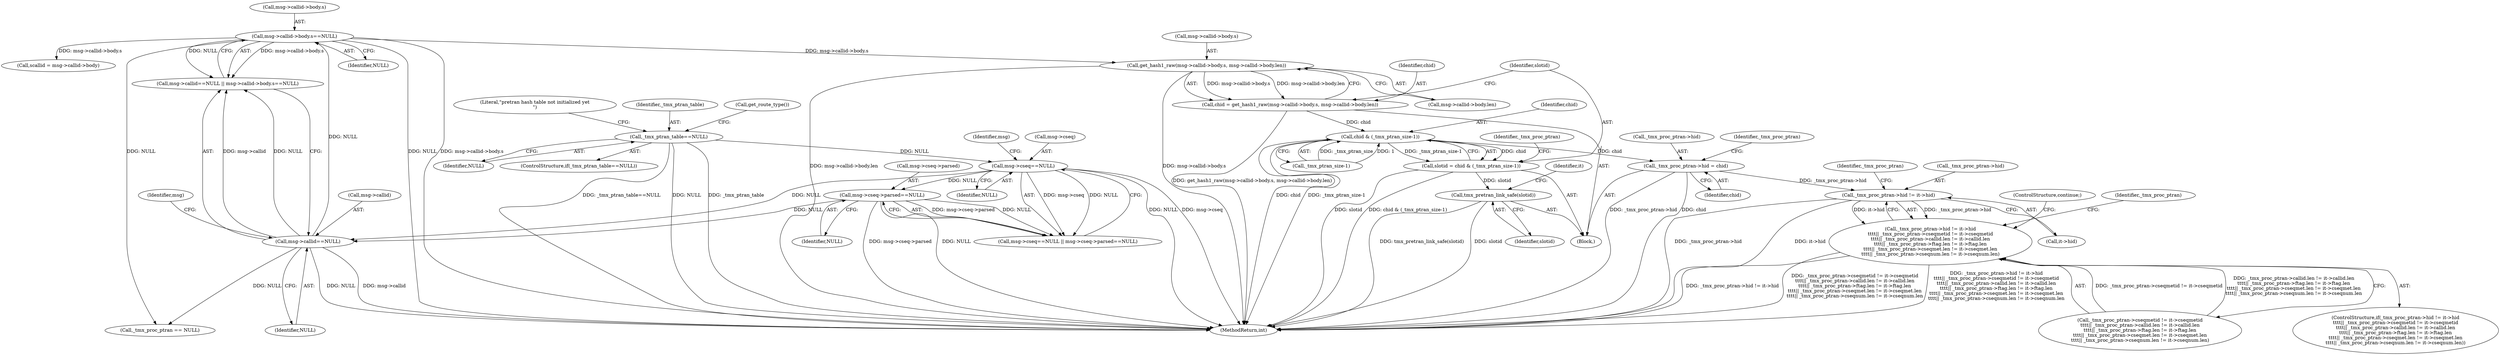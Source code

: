 digraph "0_kamailio_e1d8008a09d9390ebaf698abe8909e10dfec4097@pointer" {
"1000310" [label="(Call,get_hash1_raw(msg->callid->body.s, msg->callid->body.len))"];
"1000249" [label="(Call,msg->callid->body.s==NULL)"];
"1000244" [label="(Call,msg->callid==NULL)"];
"1000172" [label="(Call,msg->cseq==NULL)"];
"1000118" [label="(Call,_tmx_ptran_table==NULL)"];
"1000177" [label="(Call,msg->cseq->parsed==NULL)"];
"1000308" [label="(Call,chid = get_hash1_raw(msg->callid->body.s, msg->callid->body.len))"];
"1000327" [label="(Call,chid & (_tmx_ptran_size-1))"];
"1000325" [label="(Call,slotid = chid & (_tmx_ptran_size-1))"];
"1000769" [label="(Call,tmx_pretran_link_safe(slotid))"];
"1000463" [label="(Call,_tmx_proc_ptran->hid = chid)"];
"1000783" [label="(Call,_tmx_proc_ptran->hid != it->hid)"];
"1000782" [label="(Call,_tmx_proc_ptran->hid != it->hid\n\t\t\t\t|| _tmx_proc_ptran->cseqmetid != it->cseqmetid\n\t\t\t\t|| _tmx_proc_ptran->callid.len != it->callid.len\n\t\t\t\t|| _tmx_proc_ptran->ftag.len != it->ftag.len\n\t\t\t\t|| _tmx_proc_ptran->cseqmet.len != it->cseqmet.len\n\t\t\t\t|| _tmx_proc_ptran->cseqnum.len != it->cseqnum.len)"];
"1000180" [label="(Identifier,msg)"];
"1000325" [label="(Call,slotid = chid & (_tmx_ptran_size-1))"];
"1000271" [label="(Call,scallid = msg->callid->body)"];
"1000845" [label="(ControlStructure,continue;)"];
"1000790" [label="(Call,_tmx_proc_ptran->cseqmetid != it->cseqmetid\n\t\t\t\t|| _tmx_proc_ptran->callid.len != it->callid.len\n\t\t\t\t|| _tmx_proc_ptran->ftag.len != it->ftag.len\n\t\t\t\t|| _tmx_proc_ptran->cseqmet.len != it->cseqmet.len\n\t\t\t\t|| _tmx_proc_ptran->cseqnum.len != it->cseqnum.len)"];
"1000329" [label="(Call,_tmx_ptran_size-1)"];
"1000172" [label="(Call,msg->cseq==NULL)"];
"1000123" [label="(Literal,\"pretran hash table not initialized yet\n\")"];
"1000117" [label="(ControlStructure,if(_tmx_ptran_table==NULL))"];
"1000467" [label="(Identifier,chid)"];
"1000104" [label="(Block,)"];
"1000470" [label="(Identifier,_tmx_proc_ptran)"];
"1000245" [label="(Call,msg->callid)"];
"1000309" [label="(Identifier,chid)"];
"1000178" [label="(Call,msg->cseq->parsed)"];
"1000243" [label="(Call,msg->callid==NULL || msg->callid->body.s==NULL)"];
"1000770" [label="(Identifier,slotid)"];
"1000311" [label="(Call,msg->callid->body.s)"];
"1000773" [label="(Identifier,it)"];
"1000120" [label="(Identifier,NULL)"];
"1000248" [label="(Identifier,NULL)"];
"1001048" [label="(MethodReturn,int)"];
"1000177" [label="(Call,msg->cseq->parsed==NULL)"];
"1000326" [label="(Identifier,slotid)"];
"1000464" [label="(Call,_tmx_proc_ptran->hid)"];
"1000851" [label="(Identifier,_tmx_proc_ptran)"];
"1000787" [label="(Call,it->hid)"];
"1000318" [label="(Call,msg->callid->body.len)"];
"1000310" [label="(Call,get_hash1_raw(msg->callid->body.s, msg->callid->body.len))"];
"1000784" [label="(Call,_tmx_proc_ptran->hid)"];
"1000327" [label="(Call,chid & (_tmx_ptran_size-1))"];
"1000334" [label="(Call,_tmx_proc_ptran == NULL)"];
"1000463" [label="(Call,_tmx_proc_ptran->hid = chid)"];
"1000176" [label="(Identifier,NULL)"];
"1000781" [label="(ControlStructure,if(_tmx_proc_ptran->hid != it->hid\n\t\t\t\t|| _tmx_proc_ptran->cseqmetid != it->cseqmetid\n\t\t\t\t|| _tmx_proc_ptran->callid.len != it->callid.len\n\t\t\t\t|| _tmx_proc_ptran->ftag.len != it->ftag.len\n\t\t\t\t|| _tmx_proc_ptran->cseqmet.len != it->cseqmet.len\n\t\t\t\t|| _tmx_proc_ptran->cseqnum.len != it->cseqnum.len))"];
"1000173" [label="(Call,msg->cseq)"];
"1000244" [label="(Call,msg->callid==NULL)"];
"1000118" [label="(Call,_tmx_ptran_table==NULL)"];
"1000328" [label="(Identifier,chid)"];
"1000253" [label="(Identifier,msg)"];
"1000793" [label="(Identifier,_tmx_proc_ptran)"];
"1000782" [label="(Call,_tmx_proc_ptran->hid != it->hid\n\t\t\t\t|| _tmx_proc_ptran->cseqmetid != it->cseqmetid\n\t\t\t\t|| _tmx_proc_ptran->callid.len != it->callid.len\n\t\t\t\t|| _tmx_proc_ptran->ftag.len != it->ftag.len\n\t\t\t\t|| _tmx_proc_ptran->cseqmet.len != it->cseqmet.len\n\t\t\t\t|| _tmx_proc_ptran->cseqnum.len != it->cseqnum.len)"];
"1000171" [label="(Call,msg->cseq==NULL || msg->cseq->parsed==NULL)"];
"1000119" [label="(Identifier,_tmx_ptran_table)"];
"1000129" [label="(Call,get_route_type())"];
"1000250" [label="(Call,msg->callid->body.s)"];
"1000183" [label="(Identifier,NULL)"];
"1000783" [label="(Call,_tmx_proc_ptran->hid != it->hid)"];
"1000249" [label="(Call,msg->callid->body.s==NULL)"];
"1000257" [label="(Identifier,NULL)"];
"1000308" [label="(Call,chid = get_hash1_raw(msg->callid->body.s, msg->callid->body.len))"];
"1000769" [label="(Call,tmx_pretran_link_safe(slotid))"];
"1000335" [label="(Identifier,_tmx_proc_ptran)"];
"1000310" -> "1000308"  [label="AST: "];
"1000310" -> "1000318"  [label="CFG: "];
"1000311" -> "1000310"  [label="AST: "];
"1000318" -> "1000310"  [label="AST: "];
"1000308" -> "1000310"  [label="CFG: "];
"1000310" -> "1001048"  [label="DDG: msg->callid->body.len"];
"1000310" -> "1001048"  [label="DDG: msg->callid->body.s"];
"1000310" -> "1000308"  [label="DDG: msg->callid->body.s"];
"1000310" -> "1000308"  [label="DDG: msg->callid->body.len"];
"1000249" -> "1000310"  [label="DDG: msg->callid->body.s"];
"1000249" -> "1000243"  [label="AST: "];
"1000249" -> "1000257"  [label="CFG: "];
"1000250" -> "1000249"  [label="AST: "];
"1000257" -> "1000249"  [label="AST: "];
"1000243" -> "1000249"  [label="CFG: "];
"1000249" -> "1001048"  [label="DDG: NULL"];
"1000249" -> "1001048"  [label="DDG: msg->callid->body.s"];
"1000249" -> "1000243"  [label="DDG: msg->callid->body.s"];
"1000249" -> "1000243"  [label="DDG: NULL"];
"1000244" -> "1000249"  [label="DDG: NULL"];
"1000249" -> "1000271"  [label="DDG: msg->callid->body.s"];
"1000249" -> "1000334"  [label="DDG: NULL"];
"1000244" -> "1000243"  [label="AST: "];
"1000244" -> "1000248"  [label="CFG: "];
"1000245" -> "1000244"  [label="AST: "];
"1000248" -> "1000244"  [label="AST: "];
"1000253" -> "1000244"  [label="CFG: "];
"1000243" -> "1000244"  [label="CFG: "];
"1000244" -> "1001048"  [label="DDG: NULL"];
"1000244" -> "1001048"  [label="DDG: msg->callid"];
"1000244" -> "1000243"  [label="DDG: msg->callid"];
"1000244" -> "1000243"  [label="DDG: NULL"];
"1000172" -> "1000244"  [label="DDG: NULL"];
"1000177" -> "1000244"  [label="DDG: NULL"];
"1000244" -> "1000334"  [label="DDG: NULL"];
"1000172" -> "1000171"  [label="AST: "];
"1000172" -> "1000176"  [label="CFG: "];
"1000173" -> "1000172"  [label="AST: "];
"1000176" -> "1000172"  [label="AST: "];
"1000180" -> "1000172"  [label="CFG: "];
"1000171" -> "1000172"  [label="CFG: "];
"1000172" -> "1001048"  [label="DDG: NULL"];
"1000172" -> "1001048"  [label="DDG: msg->cseq"];
"1000172" -> "1000171"  [label="DDG: msg->cseq"];
"1000172" -> "1000171"  [label="DDG: NULL"];
"1000118" -> "1000172"  [label="DDG: NULL"];
"1000172" -> "1000177"  [label="DDG: NULL"];
"1000118" -> "1000117"  [label="AST: "];
"1000118" -> "1000120"  [label="CFG: "];
"1000119" -> "1000118"  [label="AST: "];
"1000120" -> "1000118"  [label="AST: "];
"1000123" -> "1000118"  [label="CFG: "];
"1000129" -> "1000118"  [label="CFG: "];
"1000118" -> "1001048"  [label="DDG: _tmx_ptran_table==NULL"];
"1000118" -> "1001048"  [label="DDG: NULL"];
"1000118" -> "1001048"  [label="DDG: _tmx_ptran_table"];
"1000177" -> "1000171"  [label="AST: "];
"1000177" -> "1000183"  [label="CFG: "];
"1000178" -> "1000177"  [label="AST: "];
"1000183" -> "1000177"  [label="AST: "];
"1000171" -> "1000177"  [label="CFG: "];
"1000177" -> "1001048"  [label="DDG: msg->cseq->parsed"];
"1000177" -> "1001048"  [label="DDG: NULL"];
"1000177" -> "1000171"  [label="DDG: msg->cseq->parsed"];
"1000177" -> "1000171"  [label="DDG: NULL"];
"1000308" -> "1000104"  [label="AST: "];
"1000309" -> "1000308"  [label="AST: "];
"1000326" -> "1000308"  [label="CFG: "];
"1000308" -> "1001048"  [label="DDG: get_hash1_raw(msg->callid->body.s, msg->callid->body.len)"];
"1000308" -> "1000327"  [label="DDG: chid"];
"1000327" -> "1000325"  [label="AST: "];
"1000327" -> "1000329"  [label="CFG: "];
"1000328" -> "1000327"  [label="AST: "];
"1000329" -> "1000327"  [label="AST: "];
"1000325" -> "1000327"  [label="CFG: "];
"1000327" -> "1001048"  [label="DDG: chid"];
"1000327" -> "1001048"  [label="DDG: _tmx_ptran_size-1"];
"1000327" -> "1000325"  [label="DDG: chid"];
"1000327" -> "1000325"  [label="DDG: _tmx_ptran_size-1"];
"1000329" -> "1000327"  [label="DDG: _tmx_ptran_size"];
"1000329" -> "1000327"  [label="DDG: 1"];
"1000327" -> "1000463"  [label="DDG: chid"];
"1000325" -> "1000104"  [label="AST: "];
"1000326" -> "1000325"  [label="AST: "];
"1000335" -> "1000325"  [label="CFG: "];
"1000325" -> "1001048"  [label="DDG: slotid"];
"1000325" -> "1001048"  [label="DDG: chid & (_tmx_ptran_size-1)"];
"1000325" -> "1000769"  [label="DDG: slotid"];
"1000769" -> "1000104"  [label="AST: "];
"1000769" -> "1000770"  [label="CFG: "];
"1000770" -> "1000769"  [label="AST: "];
"1000773" -> "1000769"  [label="CFG: "];
"1000769" -> "1001048"  [label="DDG: tmx_pretran_link_safe(slotid)"];
"1000769" -> "1001048"  [label="DDG: slotid"];
"1000463" -> "1000104"  [label="AST: "];
"1000463" -> "1000467"  [label="CFG: "];
"1000464" -> "1000463"  [label="AST: "];
"1000467" -> "1000463"  [label="AST: "];
"1000470" -> "1000463"  [label="CFG: "];
"1000463" -> "1001048"  [label="DDG: chid"];
"1000463" -> "1001048"  [label="DDG: _tmx_proc_ptran->hid"];
"1000463" -> "1000783"  [label="DDG: _tmx_proc_ptran->hid"];
"1000783" -> "1000782"  [label="AST: "];
"1000783" -> "1000787"  [label="CFG: "];
"1000784" -> "1000783"  [label="AST: "];
"1000787" -> "1000783"  [label="AST: "];
"1000793" -> "1000783"  [label="CFG: "];
"1000782" -> "1000783"  [label="CFG: "];
"1000783" -> "1001048"  [label="DDG: _tmx_proc_ptran->hid"];
"1000783" -> "1001048"  [label="DDG: it->hid"];
"1000783" -> "1000782"  [label="DDG: _tmx_proc_ptran->hid"];
"1000783" -> "1000782"  [label="DDG: it->hid"];
"1000782" -> "1000781"  [label="AST: "];
"1000782" -> "1000790"  [label="CFG: "];
"1000790" -> "1000782"  [label="AST: "];
"1000845" -> "1000782"  [label="CFG: "];
"1000851" -> "1000782"  [label="CFG: "];
"1000782" -> "1001048"  [label="DDG: _tmx_proc_ptran->hid != it->hid"];
"1000782" -> "1001048"  [label="DDG: _tmx_proc_ptran->cseqmetid != it->cseqmetid\n\t\t\t\t|| _tmx_proc_ptran->callid.len != it->callid.len\n\t\t\t\t|| _tmx_proc_ptran->ftag.len != it->ftag.len\n\t\t\t\t|| _tmx_proc_ptran->cseqmet.len != it->cseqmet.len\n\t\t\t\t|| _tmx_proc_ptran->cseqnum.len != it->cseqnum.len"];
"1000782" -> "1001048"  [label="DDG: _tmx_proc_ptran->hid != it->hid\n\t\t\t\t|| _tmx_proc_ptran->cseqmetid != it->cseqmetid\n\t\t\t\t|| _tmx_proc_ptran->callid.len != it->callid.len\n\t\t\t\t|| _tmx_proc_ptran->ftag.len != it->ftag.len\n\t\t\t\t|| _tmx_proc_ptran->cseqmet.len != it->cseqmet.len\n\t\t\t\t|| _tmx_proc_ptran->cseqnum.len != it->cseqnum.len"];
"1000790" -> "1000782"  [label="DDG: _tmx_proc_ptran->cseqmetid != it->cseqmetid"];
"1000790" -> "1000782"  [label="DDG: _tmx_proc_ptran->callid.len != it->callid.len\n\t\t\t\t|| _tmx_proc_ptran->ftag.len != it->ftag.len\n\t\t\t\t|| _tmx_proc_ptran->cseqmet.len != it->cseqmet.len\n\t\t\t\t|| _tmx_proc_ptran->cseqnum.len != it->cseqnum.len"];
}
